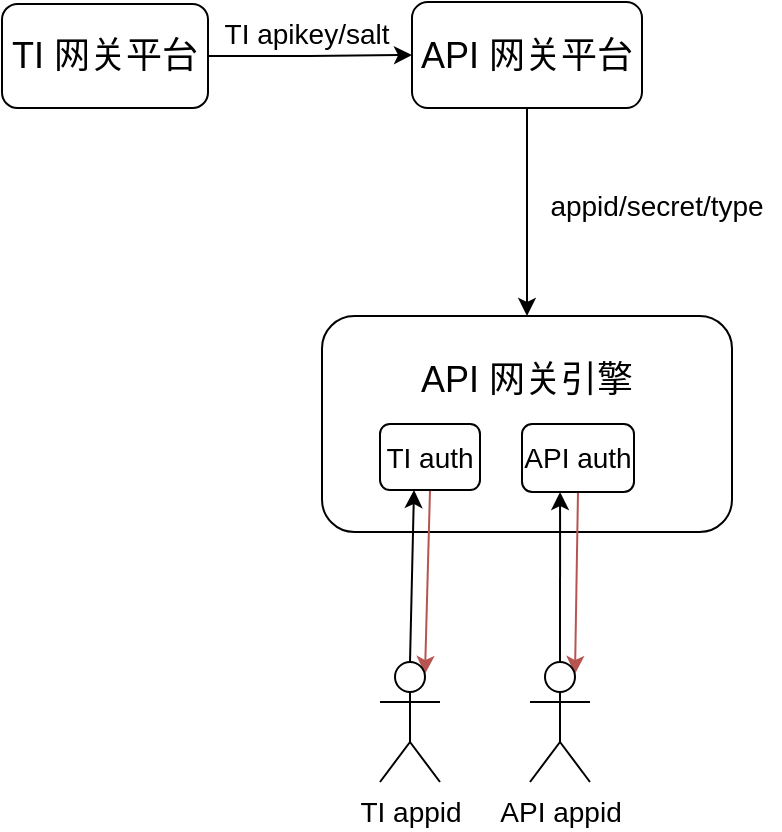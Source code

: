 <mxfile version="21.2.9" type="github">
  <diagram name="第 1 页" id="Vv8ToTOktWL2AOvHSMgK">
    <mxGraphModel dx="1434" dy="1164" grid="0" gridSize="10" guides="1" tooltips="1" connect="1" arrows="1" fold="1" page="0" pageScale="1" pageWidth="827" pageHeight="1169" math="0" shadow="0">
      <root>
        <mxCell id="0" />
        <mxCell id="1" parent="0" />
        <mxCell id="r01voXc9nePVps6210uo-5" value="&lt;font style=&quot;font-size: 18px;&quot;&gt;API 网关引擎&lt;br&gt;&lt;br&gt;&lt;br&gt;&lt;/font&gt;" style="rounded=1;whiteSpace=wrap;html=1;" vertex="1" parent="1">
          <mxGeometry x="186" y="-243" width="205" height="108" as="geometry" />
        </mxCell>
        <mxCell id="r01voXc9nePVps6210uo-3" style="edgeStyle=orthogonalEdgeStyle;rounded=0;orthogonalLoop=1;jettySize=auto;html=1;exitX=1;exitY=0.5;exitDx=0;exitDy=0;entryX=0;entryY=0.5;entryDx=0;entryDy=0;" edge="1" parent="1" source="r01voXc9nePVps6210uo-1" target="r01voXc9nePVps6210uo-2">
          <mxGeometry relative="1" as="geometry" />
        </mxCell>
        <mxCell id="r01voXc9nePVps6210uo-1" value="&lt;font style=&quot;font-size: 18px;&quot;&gt;TI 网关平台&lt;/font&gt;" style="rounded=1;whiteSpace=wrap;html=1;" vertex="1" parent="1">
          <mxGeometry x="26" y="-399" width="103" height="52" as="geometry" />
        </mxCell>
        <mxCell id="r01voXc9nePVps6210uo-6" style="edgeStyle=orthogonalEdgeStyle;rounded=0;orthogonalLoop=1;jettySize=auto;html=1;exitX=0.5;exitY=1;exitDx=0;exitDy=0;entryX=0.5;entryY=0;entryDx=0;entryDy=0;" edge="1" parent="1" source="r01voXc9nePVps6210uo-2" target="r01voXc9nePVps6210uo-5">
          <mxGeometry relative="1" as="geometry" />
        </mxCell>
        <mxCell id="r01voXc9nePVps6210uo-2" value="&lt;font style=&quot;font-size: 18px;&quot;&gt;API 网关平台&lt;/font&gt;" style="rounded=1;whiteSpace=wrap;html=1;" vertex="1" parent="1">
          <mxGeometry x="231" y="-400" width="115" height="53" as="geometry" />
        </mxCell>
        <mxCell id="r01voXc9nePVps6210uo-4" value="&lt;font style=&quot;font-size: 14px;&quot;&gt;TI apikey/salt&lt;/font&gt;" style="text;html=1;align=center;verticalAlign=middle;resizable=0;points=[];autosize=1;strokeColor=none;fillColor=none;" vertex="1" parent="1">
          <mxGeometry x="128" y="-399" width="100" height="29" as="geometry" />
        </mxCell>
        <mxCell id="r01voXc9nePVps6210uo-13" style="edgeStyle=none;shape=connector;rounded=0;orthogonalLoop=1;jettySize=auto;html=1;entryX=0.75;entryY=0.1;entryDx=0;entryDy=0;entryPerimeter=0;labelBackgroundColor=default;strokeColor=#b85450;fontFamily=Helvetica;fontSize=11;fontColor=default;endArrow=classic;fillColor=#f8cecc;exitX=0.5;exitY=1;exitDx=0;exitDy=0;" edge="1" parent="1" source="r01voXc9nePVps6210uo-15" target="r01voXc9nePVps6210uo-8">
          <mxGeometry relative="1" as="geometry">
            <mxPoint x="-105" y="223" as="sourcePoint" />
          </mxGeometry>
        </mxCell>
        <mxCell id="r01voXc9nePVps6210uo-7" value="&lt;font style=&quot;font-size: 14px;&quot;&gt;appid/secret/type&lt;/font&gt;" style="text;html=1;align=center;verticalAlign=middle;resizable=0;points=[];autosize=1;strokeColor=none;fillColor=none;" vertex="1" parent="1">
          <mxGeometry x="290" y="-313" width="125" height="29" as="geometry" />
        </mxCell>
        <mxCell id="r01voXc9nePVps6210uo-11" style="rounded=0;orthogonalLoop=1;jettySize=auto;html=1;exitX=0.5;exitY=0;exitDx=0;exitDy=0;exitPerimeter=0;strokeColor=default;entryX=0.34;entryY=1;entryDx=0;entryDy=0;entryPerimeter=0;" edge="1" parent="1" source="r01voXc9nePVps6210uo-8" target="r01voXc9nePVps6210uo-15">
          <mxGeometry relative="1" as="geometry">
            <mxPoint x="232" y="-154" as="targetPoint" />
          </mxGeometry>
        </mxCell>
        <mxCell id="r01voXc9nePVps6210uo-8" value="&lt;font style=&quot;font-size: 14px;&quot;&gt;TI appid&lt;/font&gt;" style="shape=umlActor;verticalLabelPosition=bottom;verticalAlign=top;html=1;outlineConnect=0;" vertex="1" parent="1">
          <mxGeometry x="215" y="-70" width="30" height="60" as="geometry" />
        </mxCell>
        <mxCell id="r01voXc9nePVps6210uo-15" value="&lt;font style=&quot;font-size: 14px;&quot;&gt;TI auth&lt;/font&gt;" style="rounded=1;whiteSpace=wrap;html=1;" vertex="1" parent="1">
          <mxGeometry x="215" y="-189" width="50" height="33" as="geometry" />
        </mxCell>
        <mxCell id="r01voXc9nePVps6210uo-27" style="edgeStyle=none;shape=connector;rounded=0;orthogonalLoop=1;jettySize=auto;html=1;entryX=0.75;entryY=0.1;entryDx=0;entryDy=0;entryPerimeter=0;labelBackgroundColor=default;strokeColor=#b85450;fontFamily=Helvetica;fontSize=11;fontColor=default;endArrow=classic;fillColor=#f8cecc;exitX=0.5;exitY=1;exitDx=0;exitDy=0;" edge="1" parent="1" source="r01voXc9nePVps6210uo-30" target="r01voXc9nePVps6210uo-29">
          <mxGeometry relative="1" as="geometry">
            <mxPoint x="278" y="221" as="sourcePoint" />
          </mxGeometry>
        </mxCell>
        <mxCell id="r01voXc9nePVps6210uo-28" style="rounded=0;orthogonalLoop=1;jettySize=auto;html=1;exitX=0.5;exitY=0;exitDx=0;exitDy=0;exitPerimeter=0;strokeColor=default;entryX=0.34;entryY=1;entryDx=0;entryDy=0;entryPerimeter=0;" edge="1" parent="1" source="r01voXc9nePVps6210uo-29" target="r01voXc9nePVps6210uo-30">
          <mxGeometry relative="1" as="geometry">
            <mxPoint x="615" y="-156" as="targetPoint" />
          </mxGeometry>
        </mxCell>
        <mxCell id="r01voXc9nePVps6210uo-29" value="&lt;font style=&quot;font-size: 14px;&quot;&gt;API appid&lt;/font&gt;" style="shape=umlActor;verticalLabelPosition=bottom;verticalAlign=top;html=1;outlineConnect=0;" vertex="1" parent="1">
          <mxGeometry x="290" y="-70" width="30" height="60" as="geometry" />
        </mxCell>
        <mxCell id="r01voXc9nePVps6210uo-30" value="&lt;font style=&quot;font-size: 14px;&quot;&gt;API auth&lt;/font&gt;" style="rounded=1;whiteSpace=wrap;html=1;" vertex="1" parent="1">
          <mxGeometry x="286" y="-189" width="56" height="34" as="geometry" />
        </mxCell>
      </root>
    </mxGraphModel>
  </diagram>
</mxfile>
